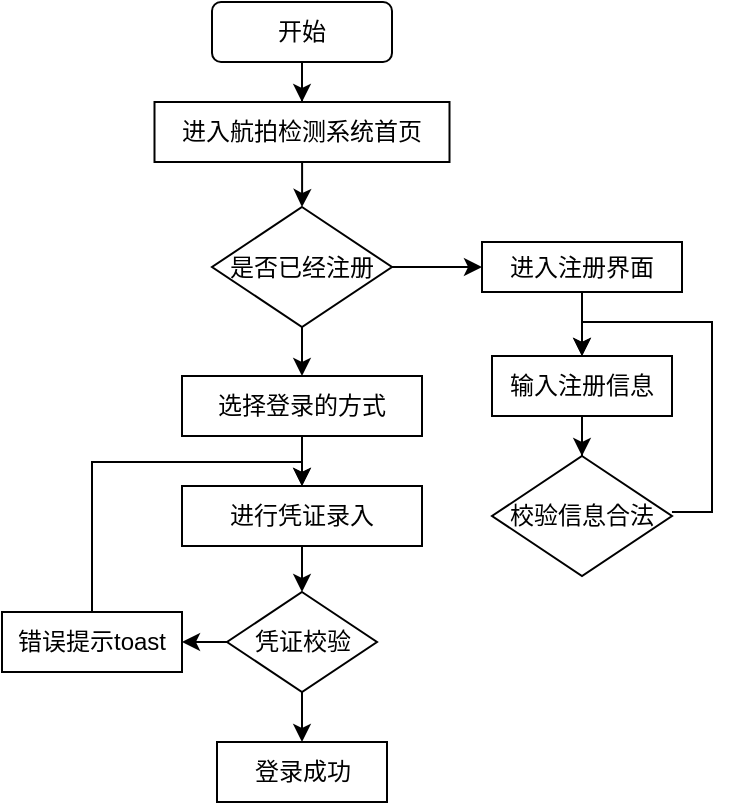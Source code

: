 <mxfile version="26.1.0">
  <diagram name="第 1 页" id="aGi-rofj-Qvo6CA43yql">
    <mxGraphModel dx="734" dy="485" grid="1" gridSize="10" guides="1" tooltips="1" connect="1" arrows="1" fold="1" page="1" pageScale="1" pageWidth="827" pageHeight="1169" math="0" shadow="0">
      <root>
        <mxCell id="0" />
        <mxCell id="1" parent="0" />
        <mxCell id="hrZ-a2nCT1J37rPOq_Vz-6" style="edgeStyle=orthogonalEdgeStyle;rounded=0;orthogonalLoop=1;jettySize=auto;html=1;entryX=0.5;entryY=0;entryDx=0;entryDy=0;" edge="1" parent="1" source="hrZ-a2nCT1J37rPOq_Vz-1" target="hrZ-a2nCT1J37rPOq_Vz-2">
          <mxGeometry relative="1" as="geometry" />
        </mxCell>
        <mxCell id="hrZ-a2nCT1J37rPOq_Vz-1" value="开始" style="rounded=1;whiteSpace=wrap;html=1;" vertex="1" parent="1">
          <mxGeometry x="355" y="100" width="90" height="30" as="geometry" />
        </mxCell>
        <mxCell id="hrZ-a2nCT1J37rPOq_Vz-7" style="edgeStyle=orthogonalEdgeStyle;rounded=0;orthogonalLoop=1;jettySize=auto;html=1;entryX=0.5;entryY=0;entryDx=0;entryDy=0;" edge="1" parent="1" source="hrZ-a2nCT1J37rPOq_Vz-2" target="hrZ-a2nCT1J37rPOq_Vz-3">
          <mxGeometry relative="1" as="geometry" />
        </mxCell>
        <mxCell id="hrZ-a2nCT1J37rPOq_Vz-2" value="进入航拍检测系统首页" style="rounded=0;whiteSpace=wrap;html=1;" vertex="1" parent="1">
          <mxGeometry x="326.25" y="150" width="147.5" height="30" as="geometry" />
        </mxCell>
        <mxCell id="hrZ-a2nCT1J37rPOq_Vz-8" style="edgeStyle=orthogonalEdgeStyle;rounded=0;orthogonalLoop=1;jettySize=auto;html=1;entryX=0.5;entryY=0;entryDx=0;entryDy=0;" edge="1" parent="1" source="hrZ-a2nCT1J37rPOq_Vz-3" target="hrZ-a2nCT1J37rPOq_Vz-5">
          <mxGeometry relative="1" as="geometry" />
        </mxCell>
        <mxCell id="hrZ-a2nCT1J37rPOq_Vz-9" style="edgeStyle=orthogonalEdgeStyle;rounded=0;orthogonalLoop=1;jettySize=auto;html=1;entryX=0;entryY=0.5;entryDx=0;entryDy=0;" edge="1" parent="1" source="hrZ-a2nCT1J37rPOq_Vz-3" target="hrZ-a2nCT1J37rPOq_Vz-4">
          <mxGeometry relative="1" as="geometry" />
        </mxCell>
        <mxCell id="hrZ-a2nCT1J37rPOq_Vz-3" value="是否已经注册" style="rhombus;whiteSpace=wrap;html=1;" vertex="1" parent="1">
          <mxGeometry x="355" y="202.5" width="90" height="60" as="geometry" />
        </mxCell>
        <mxCell id="hrZ-a2nCT1J37rPOq_Vz-18" style="edgeStyle=orthogonalEdgeStyle;rounded=0;orthogonalLoop=1;jettySize=auto;html=1;" edge="1" parent="1" source="hrZ-a2nCT1J37rPOq_Vz-4" target="hrZ-a2nCT1J37rPOq_Vz-13">
          <mxGeometry relative="1" as="geometry" />
        </mxCell>
        <mxCell id="hrZ-a2nCT1J37rPOq_Vz-4" value="进入注册界面" style="rounded=0;whiteSpace=wrap;html=1;" vertex="1" parent="1">
          <mxGeometry x="490" y="220" width="100" height="25" as="geometry" />
        </mxCell>
        <mxCell id="hrZ-a2nCT1J37rPOq_Vz-16" style="edgeStyle=orthogonalEdgeStyle;rounded=0;orthogonalLoop=1;jettySize=auto;html=1;entryX=0.5;entryY=0;entryDx=0;entryDy=0;" edge="1" parent="1" source="hrZ-a2nCT1J37rPOq_Vz-5" target="hrZ-a2nCT1J37rPOq_Vz-10">
          <mxGeometry relative="1" as="geometry" />
        </mxCell>
        <mxCell id="hrZ-a2nCT1J37rPOq_Vz-5" value="选择登录的方式" style="rounded=0;whiteSpace=wrap;html=1;" vertex="1" parent="1">
          <mxGeometry x="340" y="287" width="120" height="30" as="geometry" />
        </mxCell>
        <mxCell id="hrZ-a2nCT1J37rPOq_Vz-17" style="edgeStyle=orthogonalEdgeStyle;rounded=0;orthogonalLoop=1;jettySize=auto;html=1;" edge="1" parent="1" source="hrZ-a2nCT1J37rPOq_Vz-10" target="hrZ-a2nCT1J37rPOq_Vz-11">
          <mxGeometry relative="1" as="geometry" />
        </mxCell>
        <mxCell id="hrZ-a2nCT1J37rPOq_Vz-10" value="进行凭证录入" style="rounded=0;whiteSpace=wrap;html=1;" vertex="1" parent="1">
          <mxGeometry x="340" y="342" width="120" height="30" as="geometry" />
        </mxCell>
        <mxCell id="hrZ-a2nCT1J37rPOq_Vz-22" style="edgeStyle=orthogonalEdgeStyle;rounded=0;orthogonalLoop=1;jettySize=auto;html=1;entryX=1;entryY=0.5;entryDx=0;entryDy=0;" edge="1" parent="1" source="hrZ-a2nCT1J37rPOq_Vz-11" target="hrZ-a2nCT1J37rPOq_Vz-21">
          <mxGeometry relative="1" as="geometry" />
        </mxCell>
        <mxCell id="hrZ-a2nCT1J37rPOq_Vz-27" style="edgeStyle=orthogonalEdgeStyle;rounded=0;orthogonalLoop=1;jettySize=auto;html=1;entryX=0.5;entryY=0;entryDx=0;entryDy=0;" edge="1" parent="1" source="hrZ-a2nCT1J37rPOq_Vz-11" target="hrZ-a2nCT1J37rPOq_Vz-26">
          <mxGeometry relative="1" as="geometry" />
        </mxCell>
        <mxCell id="hrZ-a2nCT1J37rPOq_Vz-11" value="凭证校验" style="rhombus;whiteSpace=wrap;html=1;" vertex="1" parent="1">
          <mxGeometry x="362.5" y="395" width="75" height="50" as="geometry" />
        </mxCell>
        <mxCell id="hrZ-a2nCT1J37rPOq_Vz-19" style="edgeStyle=orthogonalEdgeStyle;rounded=0;orthogonalLoop=1;jettySize=auto;html=1;entryX=0.5;entryY=0;entryDx=0;entryDy=0;" edge="1" parent="1" source="hrZ-a2nCT1J37rPOq_Vz-13" target="hrZ-a2nCT1J37rPOq_Vz-15">
          <mxGeometry relative="1" as="geometry" />
        </mxCell>
        <mxCell id="hrZ-a2nCT1J37rPOq_Vz-13" value="输入注册信息" style="rounded=0;whiteSpace=wrap;html=1;" vertex="1" parent="1">
          <mxGeometry x="495" y="277" width="90" height="30" as="geometry" />
        </mxCell>
        <mxCell id="hrZ-a2nCT1J37rPOq_Vz-20" style="edgeStyle=orthogonalEdgeStyle;rounded=0;orthogonalLoop=1;jettySize=auto;html=1;entryX=0.5;entryY=0;entryDx=0;entryDy=0;" edge="1" parent="1" target="hrZ-a2nCT1J37rPOq_Vz-13">
          <mxGeometry relative="1" as="geometry">
            <mxPoint x="584.981" y="355.013" as="sourcePoint" />
            <mxPoint x="540" y="270" as="targetPoint" />
            <Array as="points">
              <mxPoint x="605" y="355" />
              <mxPoint x="605" y="260" />
              <mxPoint x="540" y="260" />
            </Array>
          </mxGeometry>
        </mxCell>
        <mxCell id="hrZ-a2nCT1J37rPOq_Vz-15" value="校验信息合法" style="rhombus;whiteSpace=wrap;html=1;" vertex="1" parent="1">
          <mxGeometry x="495" y="327" width="90" height="60" as="geometry" />
        </mxCell>
        <mxCell id="hrZ-a2nCT1J37rPOq_Vz-23" style="edgeStyle=orthogonalEdgeStyle;rounded=0;orthogonalLoop=1;jettySize=auto;html=1;exitX=0.5;exitY=0;exitDx=0;exitDy=0;entryX=0.5;entryY=0;entryDx=0;entryDy=0;" edge="1" parent="1" source="hrZ-a2nCT1J37rPOq_Vz-21" target="hrZ-a2nCT1J37rPOq_Vz-10">
          <mxGeometry relative="1" as="geometry">
            <mxPoint x="281.385" y="330" as="targetPoint" />
            <Array as="points">
              <mxPoint x="295" y="330" />
              <mxPoint x="400" y="330" />
            </Array>
          </mxGeometry>
        </mxCell>
        <mxCell id="hrZ-a2nCT1J37rPOq_Vz-21" value="错误提示toast" style="rounded=0;whiteSpace=wrap;html=1;" vertex="1" parent="1">
          <mxGeometry x="250" y="405" width="90" height="30" as="geometry" />
        </mxCell>
        <mxCell id="hrZ-a2nCT1J37rPOq_Vz-26" value="登录成功" style="rounded=0;whiteSpace=wrap;html=1;" vertex="1" parent="1">
          <mxGeometry x="357.5" y="470" width="85" height="30" as="geometry" />
        </mxCell>
      </root>
    </mxGraphModel>
  </diagram>
</mxfile>

